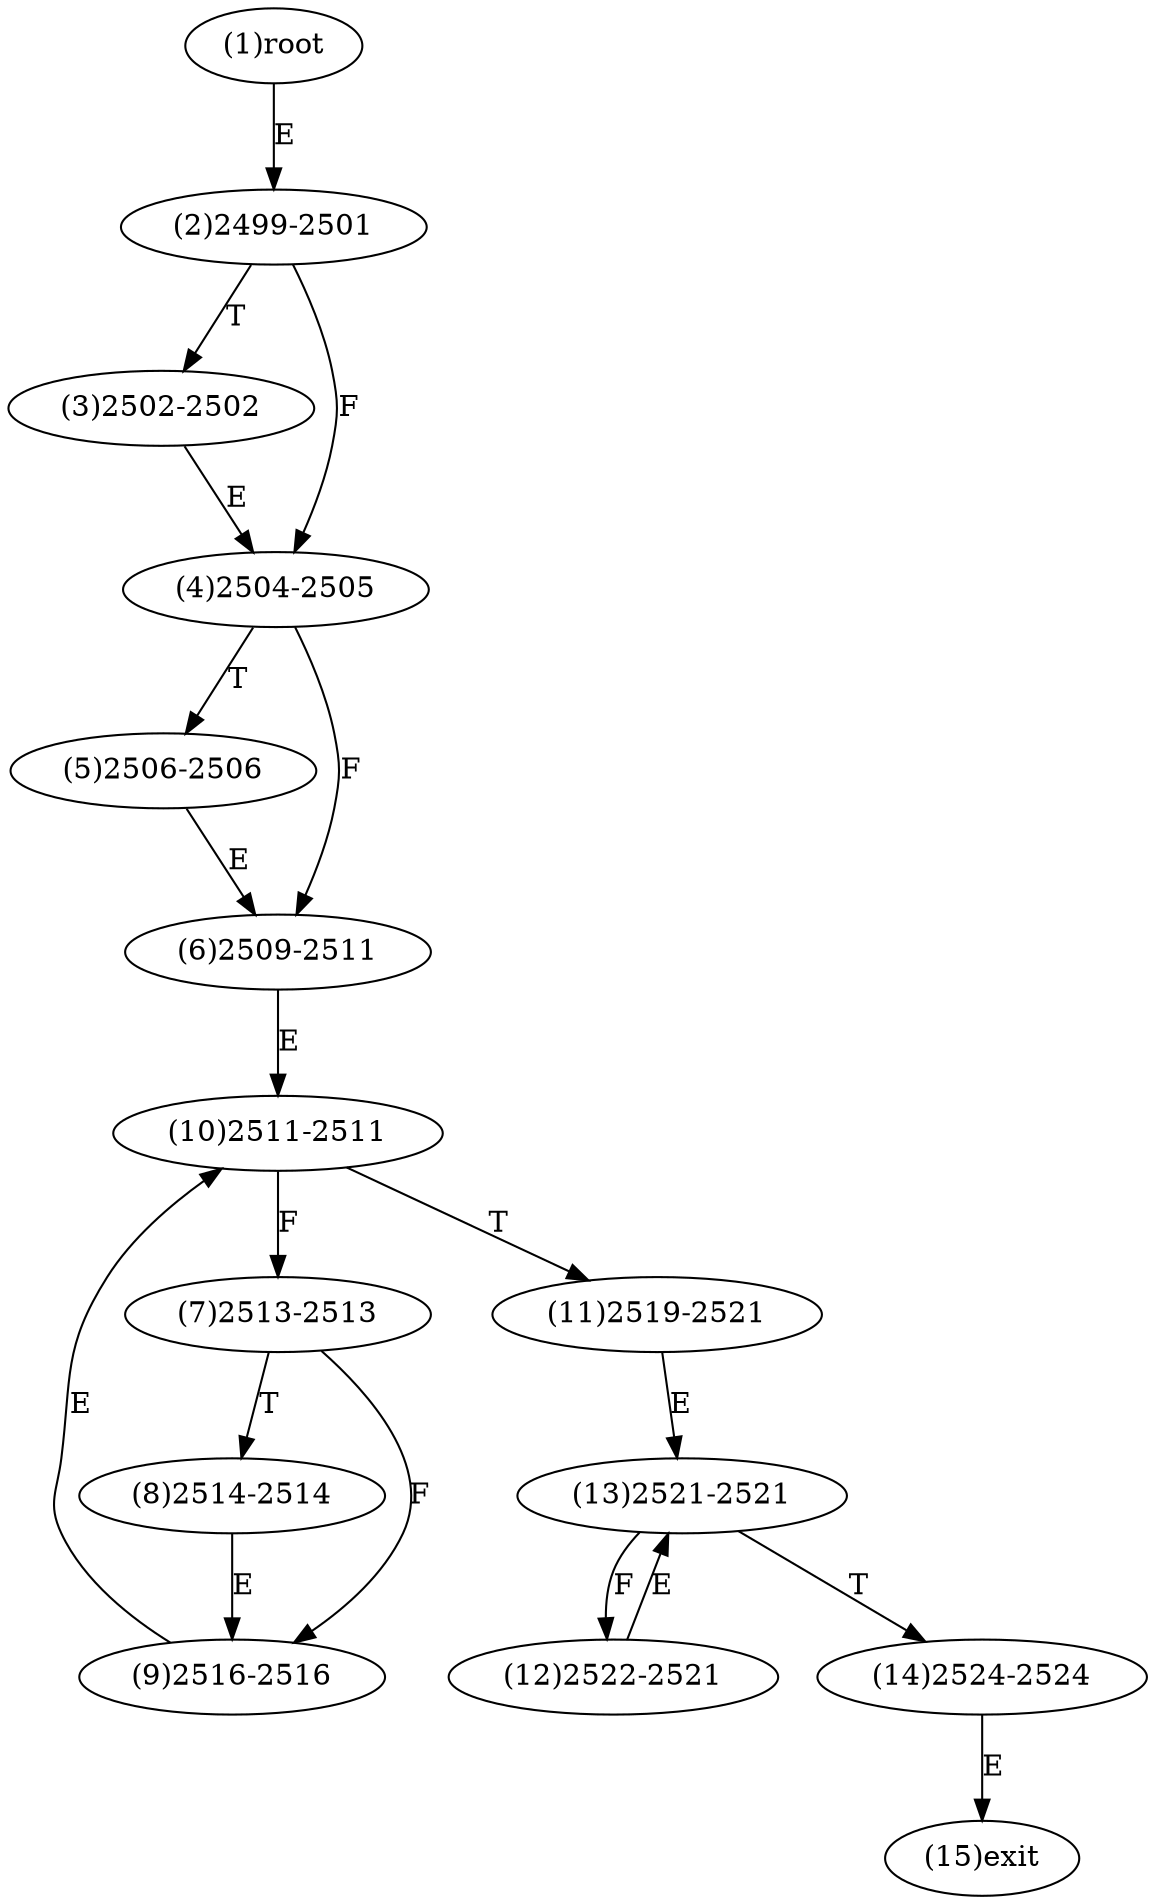digraph "" { 
1[ label="(1)root"];
2[ label="(2)2499-2501"];
3[ label="(3)2502-2502"];
4[ label="(4)2504-2505"];
5[ label="(5)2506-2506"];
6[ label="(6)2509-2511"];
7[ label="(7)2513-2513"];
8[ label="(8)2514-2514"];
9[ label="(9)2516-2516"];
10[ label="(10)2511-2511"];
11[ label="(11)2519-2521"];
12[ label="(12)2522-2521"];
13[ label="(13)2521-2521"];
14[ label="(14)2524-2524"];
15[ label="(15)exit"];
1->2[ label="E"];
2->4[ label="F"];
2->3[ label="T"];
3->4[ label="E"];
4->6[ label="F"];
4->5[ label="T"];
5->6[ label="E"];
6->10[ label="E"];
7->9[ label="F"];
7->8[ label="T"];
8->9[ label="E"];
9->10[ label="E"];
10->7[ label="F"];
10->11[ label="T"];
11->13[ label="E"];
12->13[ label="E"];
13->12[ label="F"];
13->14[ label="T"];
14->15[ label="E"];
}